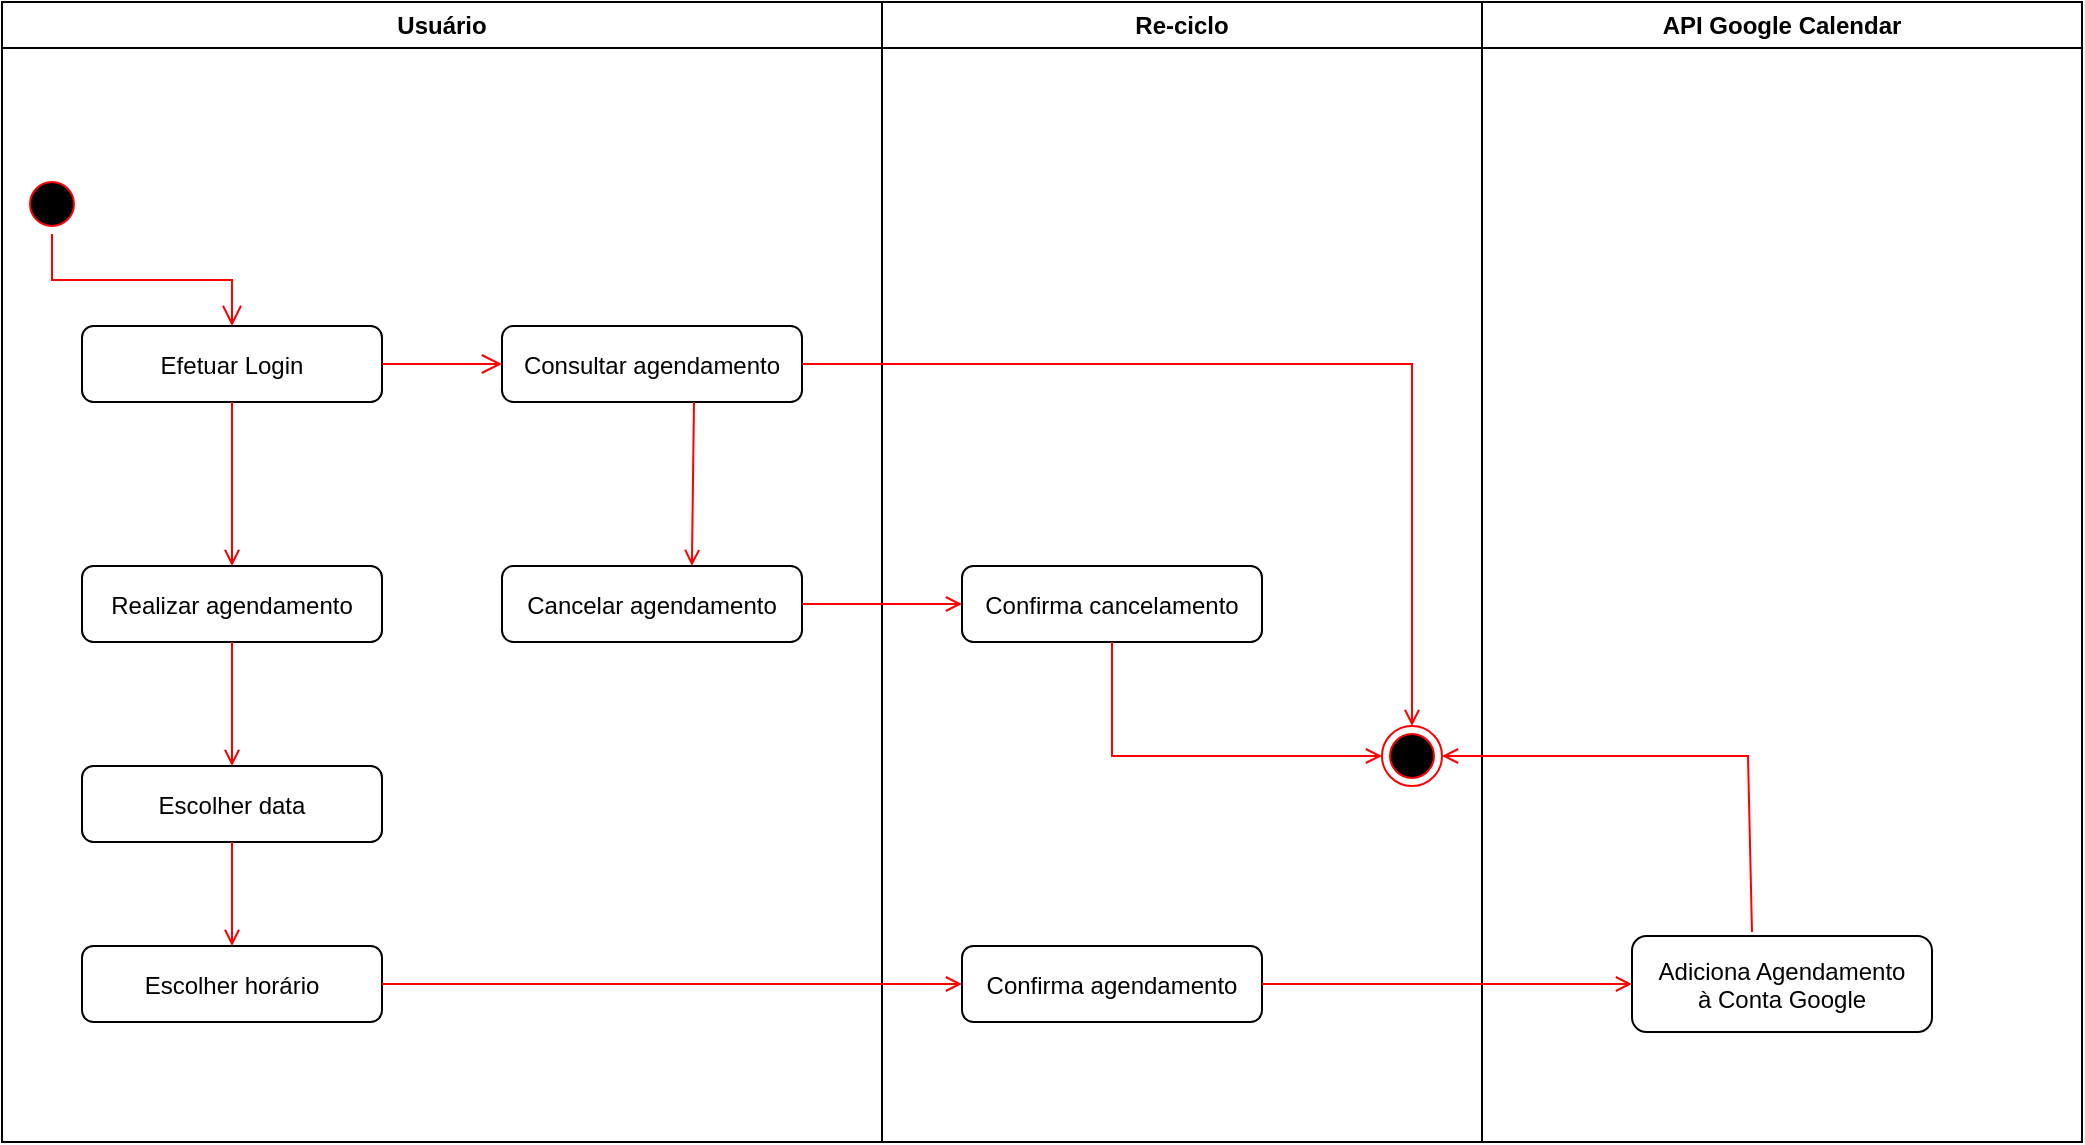 <mxfile version="15.1.4" type="device"><diagram name="Page-1" id="e7e014a7-5840-1c2e-5031-d8a46d1fe8dd"><mxGraphModel dx="1102" dy="582" grid="1" gridSize="10" guides="1" tooltips="1" connect="1" arrows="1" fold="1" page="1" pageScale="1" pageWidth="1169" pageHeight="826" background="none" math="0" shadow="0"><root><mxCell id="0"/><mxCell id="1" parent="0"/><mxCell id="2" value="Usuário" style="swimlane;whiteSpace=wrap" parent="1" vertex="1"><mxGeometry x="100" y="128" width="440" height="570" as="geometry"/></mxCell><mxCell id="7" value="Efetuar Login" style="rounded=1;" parent="2" vertex="1"><mxGeometry x="40" y="162" width="150" height="38" as="geometry"/></mxCell><mxCell id="8" value="Realizar agendamento" style="rounded=1;" parent="2" vertex="1"><mxGeometry x="40" y="282" width="150" height="38" as="geometry"/></mxCell><mxCell id="9" value="" style="endArrow=open;strokeColor=#FF0000;endFill=1;rounded=0" parent="2" source="7" target="8" edge="1"><mxGeometry relative="1" as="geometry"/></mxCell><mxCell id="10" value="Escolher data" style="rounded=1;" parent="2" vertex="1"><mxGeometry x="40" y="382" width="150" height="38" as="geometry"/></mxCell><mxCell id="11" value="" style="endArrow=open;strokeColor=#FF0000;endFill=1;rounded=0" parent="2" source="8" target="10" edge="1"><mxGeometry relative="1" as="geometry"/></mxCell><mxCell id="18" value="Escolher horário" style="rounded=1;" parent="2" vertex="1"><mxGeometry x="40" y="472" width="150" height="38" as="geometry"/></mxCell><mxCell id="20" value="" style="endArrow=open;strokeColor=#FF0000;endFill=1;rounded=0" parent="2" source="10" target="18" edge="1"><mxGeometry relative="1" as="geometry"/></mxCell><mxCell id="JN_zEJbyqimEvJGJ1kRz-52" value="Consultar agendamento" style="rounded=1;" parent="2" vertex="1"><mxGeometry x="250" y="162" width="150" height="38" as="geometry"/></mxCell><mxCell id="JN_zEJbyqimEvJGJ1kRz-53" value="" style="edgeStyle=elbowEdgeStyle;elbow=horizontal;verticalAlign=bottom;endArrow=open;endSize=8;strokeColor=#FF0000;endFill=1;rounded=0;entryX=0;entryY=0.5;entryDx=0;entryDy=0;exitX=1;exitY=0.5;exitDx=0;exitDy=0;" parent="2" source="7" target="JN_zEJbyqimEvJGJ1kRz-52" edge="1"><mxGeometry x="384.5" y="39.5" as="geometry"><mxPoint x="330" y="50.5" as="targetPoint"/><mxPoint x="260" y="50.5" as="sourcePoint"/></mxGeometry></mxCell><mxCell id="JN_zEJbyqimEvJGJ1kRz-56" value="Cancelar agendamento" style="rounded=1;" parent="2" vertex="1"><mxGeometry x="250" y="282" width="150" height="38" as="geometry"/></mxCell><mxCell id="5" value="" style="ellipse;shape=startState;fillColor=#000000;strokeColor=#ff0000;" parent="2" vertex="1"><mxGeometry x="10" y="86" width="30" height="30" as="geometry"/></mxCell><mxCell id="6" value="" style="edgeStyle=elbowEdgeStyle;elbow=horizontal;verticalAlign=bottom;endArrow=open;endSize=8;strokeColor=#FF0000;endFill=1;rounded=0" parent="2" source="5" target="7" edge="1"><mxGeometry x="164.5" y="40" as="geometry"><mxPoint x="179.5" y="110" as="targetPoint"/></mxGeometry></mxCell><mxCell id="cLsU4pn1bVo5Nln1K6ld-34" value="" style="endArrow=open;strokeColor=#FF0000;endFill=1;rounded=0;exitX=0.64;exitY=1;exitDx=0;exitDy=0;exitPerimeter=0;entryX=0.633;entryY=0;entryDx=0;entryDy=0;entryPerimeter=0;" edge="1" parent="2" source="JN_zEJbyqimEvJGJ1kRz-52" target="JN_zEJbyqimEvJGJ1kRz-56"><mxGeometry relative="1" as="geometry"><mxPoint x="330" y="203" as="sourcePoint"/><mxPoint x="330" y="285" as="targetPoint"/><Array as="points"/></mxGeometry></mxCell><mxCell id="3" value="Re-ciclo" style="swimlane;whiteSpace=wrap" parent="1" vertex="1"><mxGeometry x="540" y="128" width="300" height="570" as="geometry"/></mxCell><mxCell id="JN_zEJbyqimEvJGJ1kRz-49" value="Confirma agendamento" style="rounded=1;" parent="3" vertex="1"><mxGeometry x="40" y="472" width="150" height="38" as="geometry"/></mxCell><mxCell id="JN_zEJbyqimEvJGJ1kRz-45" value="" style="ellipse;html=1;shape=endState;fillColor=#000000;strokeColor=#ff0000;rounded=1;sketch=0;fontColor=#46495D;" parent="3" vertex="1"><mxGeometry x="250" y="362" width="30" height="30" as="geometry"/></mxCell><mxCell id="JN_zEJbyqimEvJGJ1kRz-58" value="Confirma cancelamento" style="rounded=1;" parent="3" vertex="1"><mxGeometry x="40" y="282" width="150" height="38" as="geometry"/></mxCell><mxCell id="JN_zEJbyqimEvJGJ1kRz-59" value="" style="endArrow=open;strokeColor=#FF0000;endFill=1;rounded=0;exitX=0.5;exitY=1;exitDx=0;exitDy=0;entryX=0;entryY=0.5;entryDx=0;entryDy=0;" parent="3" source="JN_zEJbyqimEvJGJ1kRz-58" target="JN_zEJbyqimEvJGJ1kRz-45" edge="1"><mxGeometry relative="1" as="geometry"><mxPoint x="150.0" y="252" as="sourcePoint"/><mxPoint x="270" y="377" as="targetPoint"/><Array as="points"><mxPoint x="115" y="377"/></Array></mxGeometry></mxCell><mxCell id="JN_zEJbyqimEvJGJ1kRz-57" value="" style="endArrow=open;strokeColor=#FF0000;endFill=1;rounded=0;exitX=1;exitY=0.5;exitDx=0;exitDy=0;entryX=0;entryY=0.5;entryDx=0;entryDy=0;" parent="1" source="JN_zEJbyqimEvJGJ1kRz-56" target="JN_zEJbyqimEvJGJ1kRz-58" edge="1"><mxGeometry relative="1" as="geometry"><mxPoint x="420" y="378.5" as="sourcePoint"/><mxPoint x="730" y="279" as="targetPoint"/><Array as="points"/></mxGeometry></mxCell><mxCell id="JN_zEJbyqimEvJGJ1kRz-44" value="" style="endArrow=open;strokeColor=#FF0000;endFill=1;rounded=0;entryX=0;entryY=0.5;entryDx=0;entryDy=0;exitX=1;exitY=0.5;exitDx=0;exitDy=0;" parent="1" source="18" target="JN_zEJbyqimEvJGJ1kRz-49" edge="1"><mxGeometry relative="1" as="geometry"><mxPoint x="360" y="478.5" as="sourcePoint"/><mxPoint x="540" y="479" as="targetPoint"/></mxGeometry></mxCell><mxCell id="JN_zEJbyqimEvJGJ1kRz-54" value="" style="endArrow=open;strokeColor=#FF0000;endFill=1;rounded=0;entryX=0.5;entryY=0;entryDx=0;entryDy=0;exitX=1;exitY=0.5;exitDx=0;exitDy=0;" parent="1" source="JN_zEJbyqimEvJGJ1kRz-52" target="JN_zEJbyqimEvJGJ1kRz-45" edge="1"><mxGeometry relative="1" as="geometry"><mxPoint x="590" y="180" as="sourcePoint"/><mxPoint x="982.75" y="180.5" as="targetPoint"/><Array as="points"><mxPoint x="760" y="309"/><mxPoint x="805" y="309"/></Array></mxGeometry></mxCell><mxCell id="cLsU4pn1bVo5Nln1K6ld-28" value="API Google Calendar" style="swimlane;whiteSpace=wrap" vertex="1" parent="1"><mxGeometry x="840" y="128" width="300" height="570" as="geometry"/></mxCell><mxCell id="cLsU4pn1bVo5Nln1K6ld-29" value="Adiciona Agendamento&#10;à Conta Google" style="rounded=1;" vertex="1" parent="cLsU4pn1bVo5Nln1K6ld-28"><mxGeometry x="75" y="467" width="150" height="48" as="geometry"/></mxCell><mxCell id="JN_zEJbyqimEvJGJ1kRz-50" value="" style="endArrow=open;strokeColor=#FF0000;endFill=1;rounded=0;entryX=0;entryY=0.5;entryDx=0;entryDy=0;" parent="1" source="JN_zEJbyqimEvJGJ1kRz-49" target="cLsU4pn1bVo5Nln1K6ld-29" edge="1"><mxGeometry relative="1" as="geometry"><mxPoint x="707.25" y="498" as="sourcePoint"/><mxPoint x="707.25" y="560" as="targetPoint"/><Array as="points"><mxPoint x="805" y="619"/></Array></mxGeometry></mxCell><mxCell id="cLsU4pn1bVo5Nln1K6ld-35" value="" style="endArrow=open;strokeColor=#FF0000;endFill=1;rounded=0;entryX=1;entryY=0.5;entryDx=0;entryDy=0;exitX=0.4;exitY=-0.042;exitDx=0;exitDy=0;exitPerimeter=0;" edge="1" parent="1" source="cLsU4pn1bVo5Nln1K6ld-29" target="JN_zEJbyqimEvJGJ1kRz-45"><mxGeometry relative="1" as="geometry"><mxPoint x="897.5" y="528.5" as="sourcePoint"/><mxPoint x="1082.5" y="528.5" as="targetPoint"/><Array as="points"><mxPoint x="973" y="505"/></Array></mxGeometry></mxCell></root></mxGraphModel></diagram></mxfile>